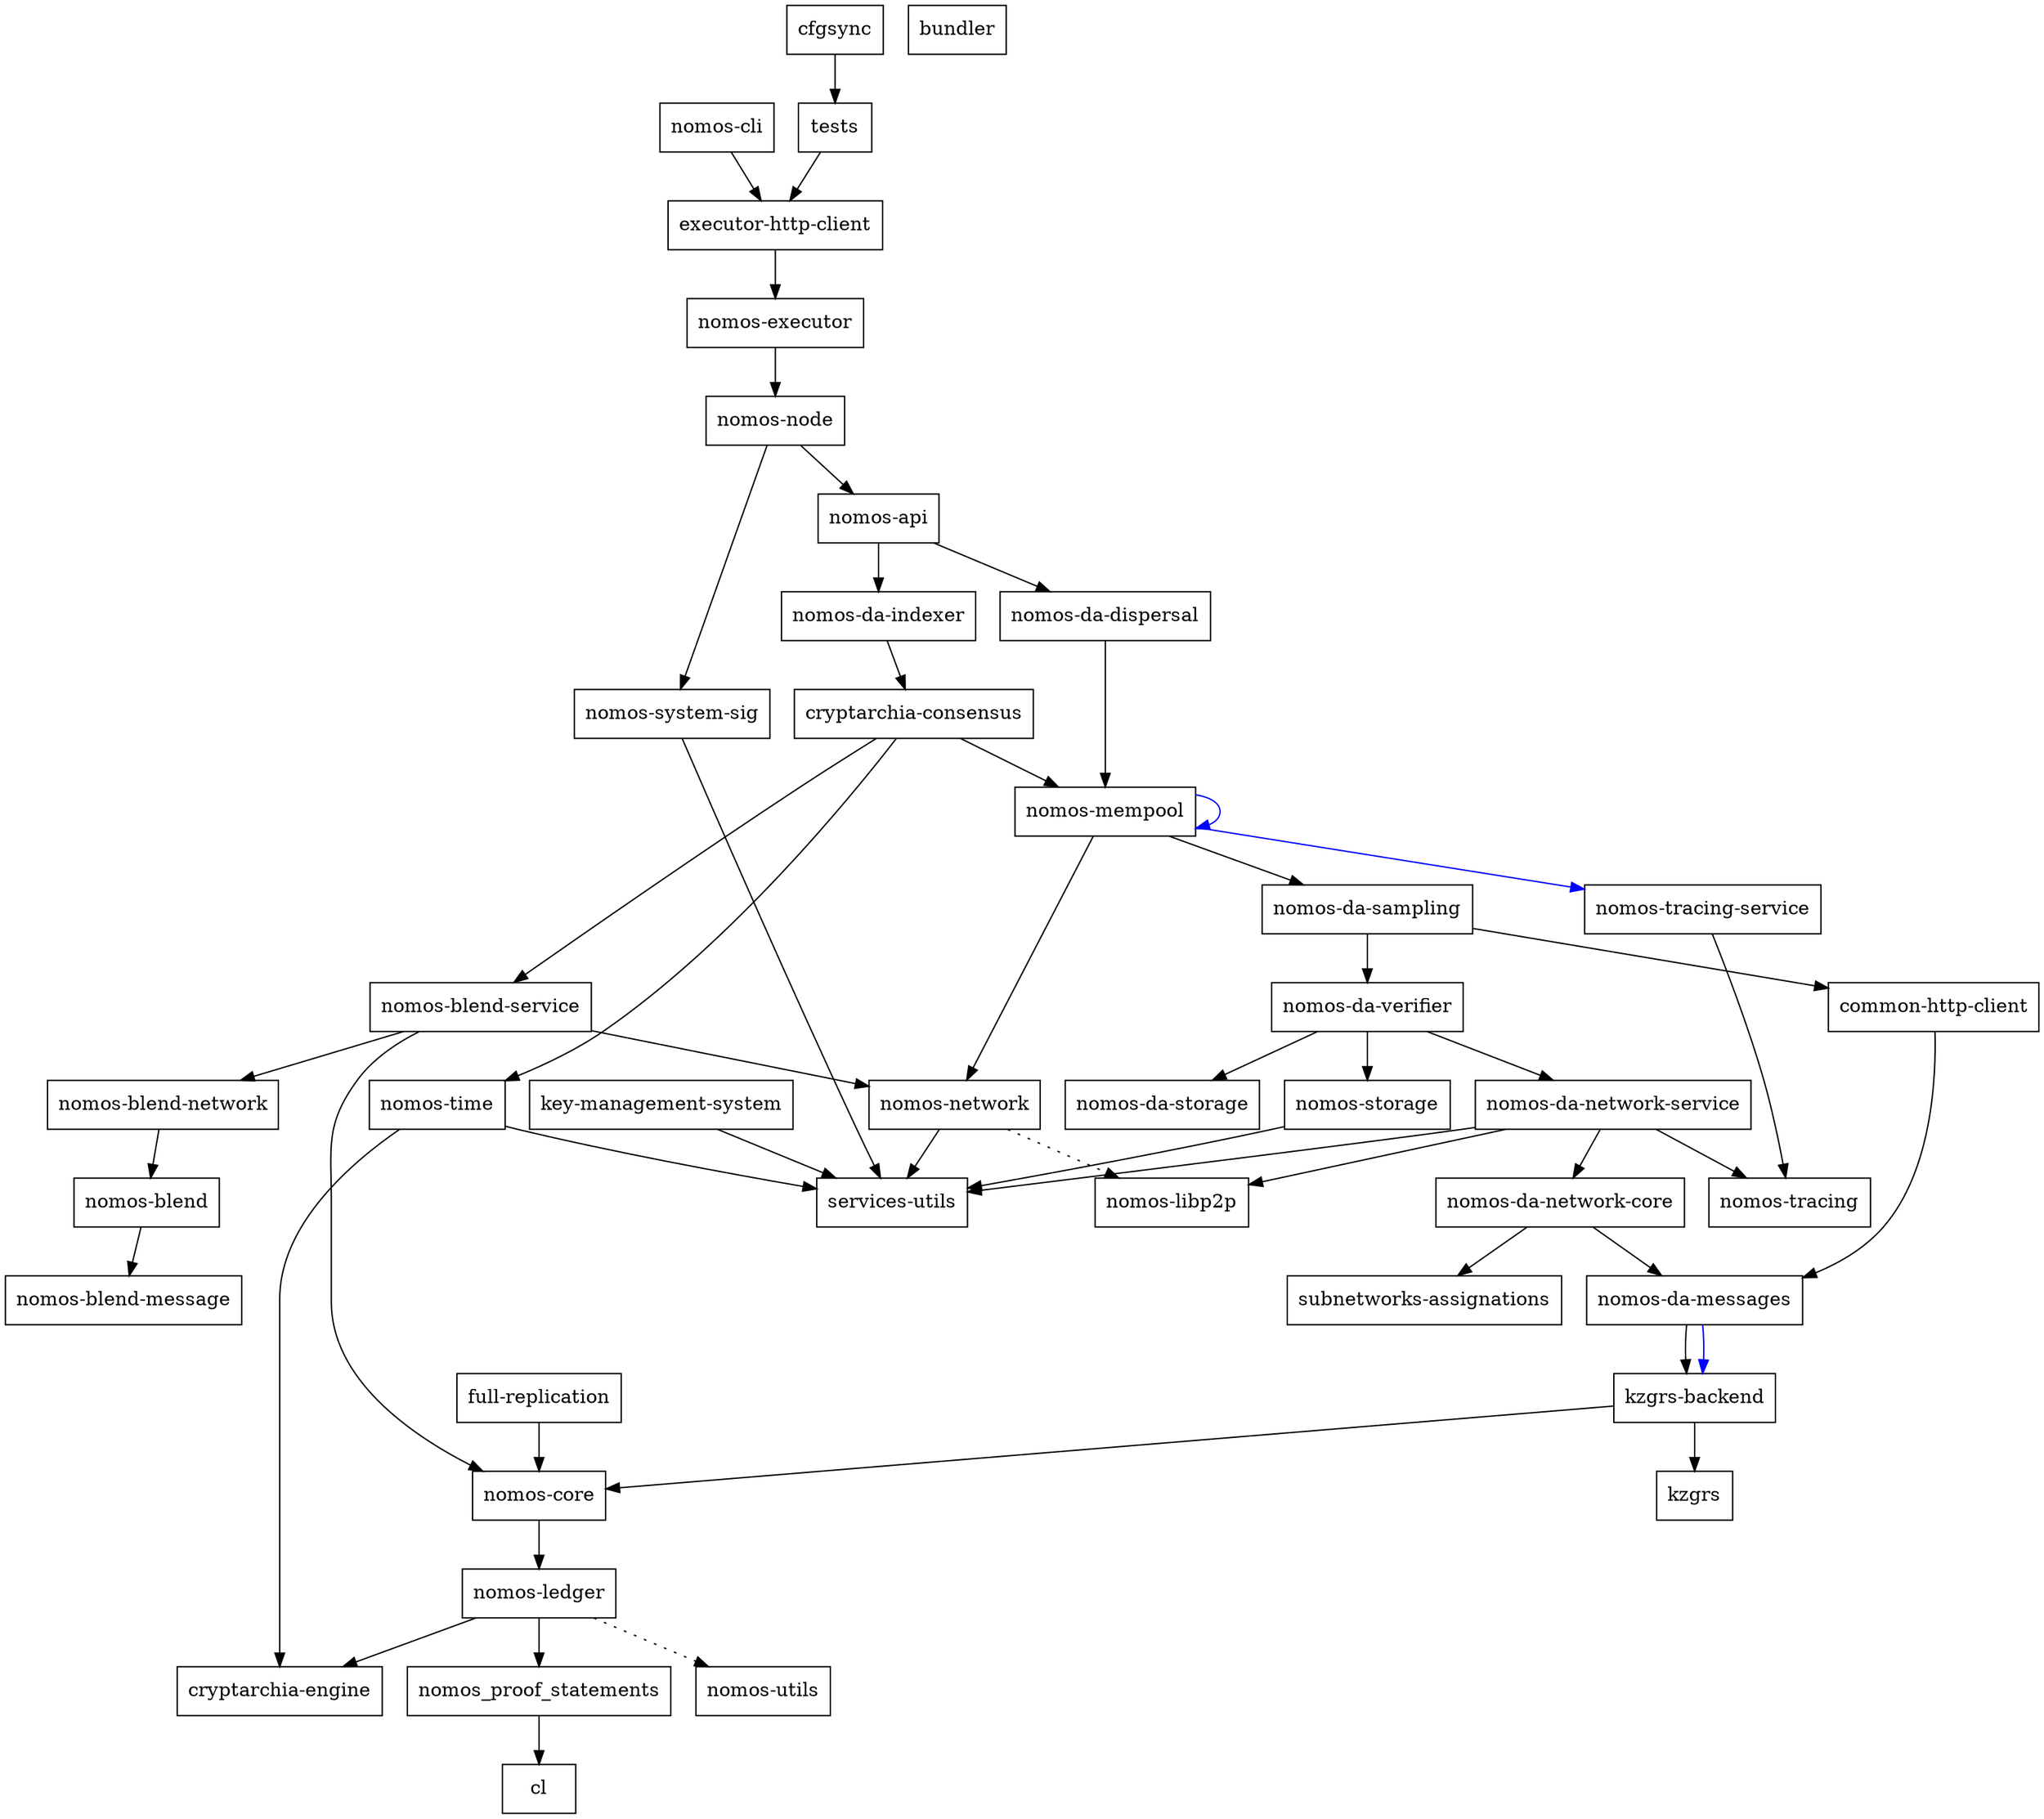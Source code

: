 digraph {
    0 [ label = "common-http-client" shape = box]
    1 [ label = "nomos-core" shape = box]
    2 [ label = "cl" shape = box]
    3 [ label = "cryptarchia-engine" shape = box]
    4 [ label = "nomos-ledger" shape = box]
    5 [ label = "nomos-utils" shape = box]
    6 [ label = "nomos_proof_statements" shape = box]
    7 [ label = "nomos-da-messages" shape = box]
    8 [ label = "kzgrs-backend" shape = box]
    9 [ label = "kzgrs" shape = box]
    10 [ label = "executor-http-client" shape = box]
    11 [ label = "nomos-executor" shape = box]
    12 [ label = "nomos-api" shape = box]
    13 [ label = "cryptarchia-consensus" shape = box]
    14 [ label = "nomos-blend-service" shape = box]
    15 [ label = "nomos-blend" shape = box]
    16 [ label = "nomos-blend-message" shape = box]
    17 [ label = "nomos-blend-network" shape = box]
    18 [ label = "nomos-libp2p" shape = box]
    19 [ label = "nomos-network" shape = box]
    20 [ label = "services-utils" shape = box]
    21 [ label = "nomos-da-sampling" shape = box]
    22 [ label = "nomos-da-network-core" shape = box]
    23 [ label = "subnetworks-assignations" shape = box]
    24 [ label = "nomos-da-network-service" shape = box]
    25 [ label = "nomos-tracing" shape = box]
    26 [ label = "nomos-da-storage" shape = box]
    27 [ label = "nomos-da-verifier" shape = box]
    28 [ label = "nomos-storage" shape = box]
    29 [ label = "nomos-mempool" shape = box]
    30 [ label = "nomos-tracing-service" shape = box]
    31 [ label = "nomos-time" shape = box]
    32 [ label = "nomos-da-dispersal" shape = box]
    33 [ label = "nomos-da-indexer" shape = box]
    34 [ label = "nomos-node" shape = box]
    35 [ label = "nomos-system-sig" shape = box]
    36 [ label = "bundler" shape = box]
    37 [ label = "nomos-cli" shape = box]
    38 [ label = "full-replication" shape = box]
    39 [ label = "key-management-system" shape = box]
    40 [ label = "cfgsync" shape = box]
    41 [ label = "tests" shape = box]
    0 -> 7 [ ]
    1 -> 4 [ ]
    4 -> 3 [ ]
    4 -> 5 [ style = dotted]
    4 -> 6 [ ]
    6 -> 2 [ ]
    7 -> 8 [ ]
    7 -> 8 [ color = blue]
    8 -> 9 [ ]
    8 -> 1 [ ]
    10 -> 11 [ ]
    11 -> 34 [ ]
    12 -> 32 [ ]
    12 -> 33 [ ]
    13 -> 14 [ ]
    13 -> 29 [ ]
    13 -> 31 [ ]
    14 -> 17 [ ]
    14 -> 1 [ ]
    14 -> 19 [ ]
    15 -> 16 [ ]
    17 -> 15 [ ]
    19 -> 18 [ style = dotted]
    19 -> 20 [ ]
    21 -> 0 [ ]
    21 -> 27 [ ]
    22 -> 7 [ ]
    22 -> 23 [ ]
    24 -> 22 [ ]
    24 -> 18 [ ]
    24 -> 25 [ ]
    24 -> 20 [ ]
    27 -> 24 [ ]
    27 -> 26 [ ]
    27 -> 28 [ ]
    28 -> 20 [ ]
    29 -> 21 [ ]
    29 -> 29 [ color = blue]
    29 -> 19 [ ]
    29 -> 30 [ color = blue]
    30 -> 25 [ ]
    31 -> 3 [ ]
    31 -> 20 [ ]
    32 -> 29 [ ]
    33 -> 13 [ ]
    34 -> 12 [ ]
    34 -> 35 [ ]
    35 -> 20 [ ]
    37 -> 10 [ ]
    38 -> 1 [ ]
    39 -> 20 [ ]
    40 -> 41 [ ]
    41 -> 10 [ ]
}

